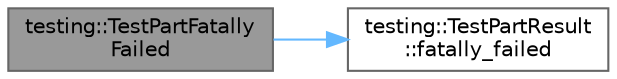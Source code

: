 digraph "testing::TestPartFatallyFailed"
{
 // LATEX_PDF_SIZE
  bgcolor="transparent";
  edge [fontname=Helvetica,fontsize=10,labelfontname=Helvetica,labelfontsize=10];
  node [fontname=Helvetica,fontsize=10,shape=box,height=0.2,width=0.4];
  rankdir="LR";
  Node1 [id="Node000001",label="testing::TestPartFatally\lFailed",height=0.2,width=0.4,color="gray40", fillcolor="grey60", style="filled", fontcolor="black",tooltip=" "];
  Node1 -> Node2 [id="edge1_Node000001_Node000002",color="steelblue1",style="solid",tooltip=" "];
  Node2 [id="Node000002",label="testing::TestPartResult\l::fatally_failed",height=0.2,width=0.4,color="grey40", fillcolor="white", style="filled",URL="$classtesting_1_1_test_part_result.html#a77db157eff9531c3c00c2420502f9a89",tooltip=" "];
}
